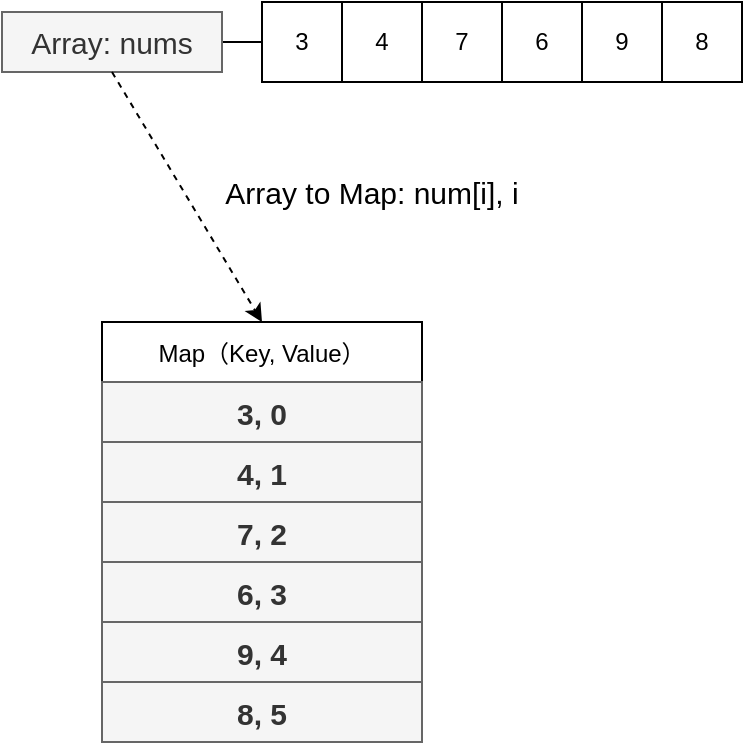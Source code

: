 <mxfile version="19.0.3" type="device"><diagram id="MGcfRCxTb4x680ZFthHp" name="第 1 页"><mxGraphModel dx="946" dy="587" grid="1" gridSize="10" guides="1" tooltips="1" connect="1" arrows="1" fold="1" page="1" pageScale="1" pageWidth="827" pageHeight="1169" math="0" shadow="0"><root><mxCell id="0"/><mxCell id="1" parent="0"/><mxCell id="qAb6_ZYldJkC4G3aSwsu-5" value="Map（Key, Value）" style="swimlane;fontStyle=0;childLayout=stackLayout;horizontal=1;startSize=30;horizontalStack=0;resizeParent=1;resizeParentMax=0;resizeLast=0;collapsible=1;marginBottom=0;" vertex="1" parent="1"><mxGeometry x="200" y="440" width="160" height="210" as="geometry"/></mxCell><mxCell id="qAb6_ZYldJkC4G3aSwsu-9" value="3, 0" style="text;strokeColor=#666666;fillColor=#f5f5f5;align=center;verticalAlign=middle;spacingLeft=4;spacingRight=4;overflow=hidden;points=[[0,0.5],[1,0.5]];portConstraint=eastwest;rotatable=0;fontColor=#333333;fontStyle=1;fontSize=15;" vertex="1" parent="qAb6_ZYldJkC4G3aSwsu-5"><mxGeometry y="30" width="160" height="30" as="geometry"/></mxCell><mxCell id="qAb6_ZYldJkC4G3aSwsu-10" value="4, 1" style="text;strokeColor=#666666;fillColor=#f5f5f5;align=center;verticalAlign=middle;spacingLeft=4;spacingRight=4;overflow=hidden;points=[[0,0.5],[1,0.5]];portConstraint=eastwest;rotatable=0;fontColor=#333333;fontStyle=1;fontSize=15;" vertex="1" parent="qAb6_ZYldJkC4G3aSwsu-5"><mxGeometry y="60" width="160" height="30" as="geometry"/></mxCell><mxCell id="qAb6_ZYldJkC4G3aSwsu-11" value="7, 2" style="text;strokeColor=#666666;fillColor=#f5f5f5;align=center;verticalAlign=middle;spacingLeft=4;spacingRight=4;overflow=hidden;points=[[0,0.5],[1,0.5]];portConstraint=eastwest;rotatable=0;fontColor=#333333;fontStyle=1;fontSize=15;" vertex="1" parent="qAb6_ZYldJkC4G3aSwsu-5"><mxGeometry y="90" width="160" height="30" as="geometry"/></mxCell><mxCell id="qAb6_ZYldJkC4G3aSwsu-7" value="6, 3" style="text;strokeColor=#666666;fillColor=#f5f5f5;align=center;verticalAlign=middle;spacingLeft=4;spacingRight=4;overflow=hidden;points=[[0,0.5],[1,0.5]];portConstraint=eastwest;rotatable=0;fontColor=#333333;fontStyle=1;fontSize=15;" vertex="1" parent="qAb6_ZYldJkC4G3aSwsu-5"><mxGeometry y="120" width="160" height="30" as="geometry"/></mxCell><mxCell id="qAb6_ZYldJkC4G3aSwsu-23" value="9, 4" style="text;strokeColor=#666666;fillColor=#f5f5f5;align=center;verticalAlign=middle;spacingLeft=4;spacingRight=4;overflow=hidden;points=[[0,0.5],[1,0.5]];portConstraint=eastwest;rotatable=0;fontColor=#333333;fontStyle=1;fontSize=15;" vertex="1" parent="qAb6_ZYldJkC4G3aSwsu-5"><mxGeometry y="150" width="160" height="30" as="geometry"/></mxCell><mxCell id="qAb6_ZYldJkC4G3aSwsu-8" value="8, 5" style="text;strokeColor=#666666;fillColor=#f5f5f5;align=center;verticalAlign=middle;spacingLeft=4;spacingRight=4;overflow=hidden;points=[[0,0.5],[1,0.5]];portConstraint=eastwest;rotatable=0;fontColor=#333333;fontStyle=1;fontSize=15;" vertex="1" parent="qAb6_ZYldJkC4G3aSwsu-5"><mxGeometry y="180" width="160" height="30" as="geometry"/></mxCell><mxCell id="qAb6_ZYldJkC4G3aSwsu-13" value="3" style="rounded=0;whiteSpace=wrap;html=1;" vertex="1" parent="1"><mxGeometry x="280" y="280" width="40" height="40" as="geometry"/></mxCell><mxCell id="qAb6_ZYldJkC4G3aSwsu-14" value="4" style="rounded=0;whiteSpace=wrap;html=1;" vertex="1" parent="1"><mxGeometry x="320" y="280" width="40" height="40" as="geometry"/></mxCell><mxCell id="qAb6_ZYldJkC4G3aSwsu-15" value="7" style="rounded=0;whiteSpace=wrap;html=1;" vertex="1" parent="1"><mxGeometry x="360" y="280" width="40" height="40" as="geometry"/></mxCell><mxCell id="qAb6_ZYldJkC4G3aSwsu-16" value="6" style="rounded=0;whiteSpace=wrap;html=1;" vertex="1" parent="1"><mxGeometry x="400" y="280" width="40" height="40" as="geometry"/></mxCell><mxCell id="qAb6_ZYldJkC4G3aSwsu-17" value="9" style="rounded=0;whiteSpace=wrap;html=1;" vertex="1" parent="1"><mxGeometry x="440" y="280" width="40" height="40" as="geometry"/></mxCell><mxCell id="qAb6_ZYldJkC4G3aSwsu-18" value="8" style="rounded=0;whiteSpace=wrap;html=1;" vertex="1" parent="1"><mxGeometry x="480" y="280" width="40" height="40" as="geometry"/></mxCell><mxCell id="qAb6_ZYldJkC4G3aSwsu-26" style="edgeStyle=orthogonalEdgeStyle;rounded=0;orthogonalLoop=1;jettySize=auto;html=1;exitX=1;exitY=0.5;exitDx=0;exitDy=0;entryX=0;entryY=0.5;entryDx=0;entryDy=0;fontSize=15;endArrow=none;endFill=0;" edge="1" parent="1" source="qAb6_ZYldJkC4G3aSwsu-24" target="qAb6_ZYldJkC4G3aSwsu-13"><mxGeometry relative="1" as="geometry"/></mxCell><mxCell id="qAb6_ZYldJkC4G3aSwsu-24" value="Array: nums" style="text;html=1;align=center;verticalAlign=middle;whiteSpace=wrap;rounded=0;fontSize=15;fillColor=#f5f5f5;fontColor=#333333;strokeColor=#666666;" vertex="1" parent="1"><mxGeometry x="150" y="285" width="110" height="30" as="geometry"/></mxCell><mxCell id="qAb6_ZYldJkC4G3aSwsu-27" value="" style="endArrow=classic;html=1;rounded=0;fontSize=15;exitX=0.5;exitY=1;exitDx=0;exitDy=0;entryX=0.5;entryY=0;entryDx=0;entryDy=0;dashed=1;" edge="1" parent="1" source="qAb6_ZYldJkC4G3aSwsu-24" target="qAb6_ZYldJkC4G3aSwsu-5"><mxGeometry width="50" height="50" relative="1" as="geometry"><mxPoint x="390" y="450" as="sourcePoint"/><mxPoint x="380" y="520" as="targetPoint"/></mxGeometry></mxCell><mxCell id="qAb6_ZYldJkC4G3aSwsu-28" value="Array to Map: num[i], i" style="text;html=1;strokeColor=none;fillColor=none;align=center;verticalAlign=middle;whiteSpace=wrap;rounded=0;fontSize=15;" vertex="1" parent="1"><mxGeometry x="230" y="360" width="210" height="30" as="geometry"/></mxCell></root></mxGraphModel></diagram></mxfile>